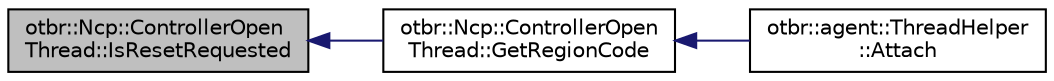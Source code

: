 digraph "otbr::Ncp::ControllerOpenThread::IsResetRequested"
{
  edge [fontname="Helvetica",fontsize="10",labelfontname="Helvetica",labelfontsize="10"];
  node [fontname="Helvetica",fontsize="10",shape=record];
  rankdir="LR";
  Node38 [label="otbr::Ncp::ControllerOpen\lThread::IsResetRequested",height=0.2,width=0.4,color="black", fillcolor="grey75", style="filled", fontcolor="black"];
  Node38 -> Node39 [dir="back",color="midnightblue",fontsize="10",style="solid",fontname="Helvetica"];
  Node39 [label="otbr::Ncp::ControllerOpen\lThread::GetRegionCode",height=0.2,width=0.4,color="black", fillcolor="white", style="filled",URL="$db/d17/classotbr_1_1Ncp_1_1ControllerOpenThread.html#a8e0d328da9fa976d56084f2afd825559",tooltip="This method gets the region code. "];
  Node39 -> Node40 [dir="back",color="midnightblue",fontsize="10",style="solid",fontname="Helvetica"];
  Node40 [label="otbr::agent::ThreadHelper\l::Attach",height=0.2,width=0.4,color="black", fillcolor="white", style="filled",URL="$d4/d44/classotbr_1_1agent_1_1ThreadHelper.html#aa6d3515dd87508e50d61ef89903a5ada",tooltip="This method attaches the device to the Thread network. "];
}
